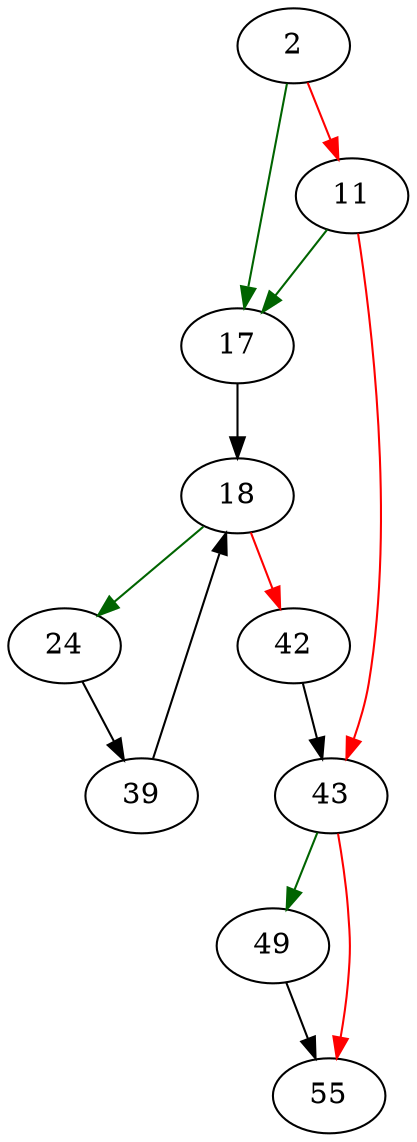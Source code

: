 strict digraph "walIndexClose" {
	// Node definitions.
	2 [entry=true];
	17;
	11;
	43;
	18;
	24;
	42;
	39;
	49;
	55;

	// Edge definitions.
	2 -> 17 [
		color=darkgreen
		cond=true
	];
	2 -> 11 [
		color=red
		cond=false
	];
	17 -> 18;
	11 -> 17 [
		color=darkgreen
		cond=true
	];
	11 -> 43 [
		color=red
		cond=false
	];
	43 -> 49 [
		color=darkgreen
		cond=true
	];
	43 -> 55 [
		color=red
		cond=false
	];
	18 -> 24 [
		color=darkgreen
		cond=true
	];
	18 -> 42 [
		color=red
		cond=false
	];
	24 -> 39;
	42 -> 43;
	39 -> 18;
	49 -> 55;
}